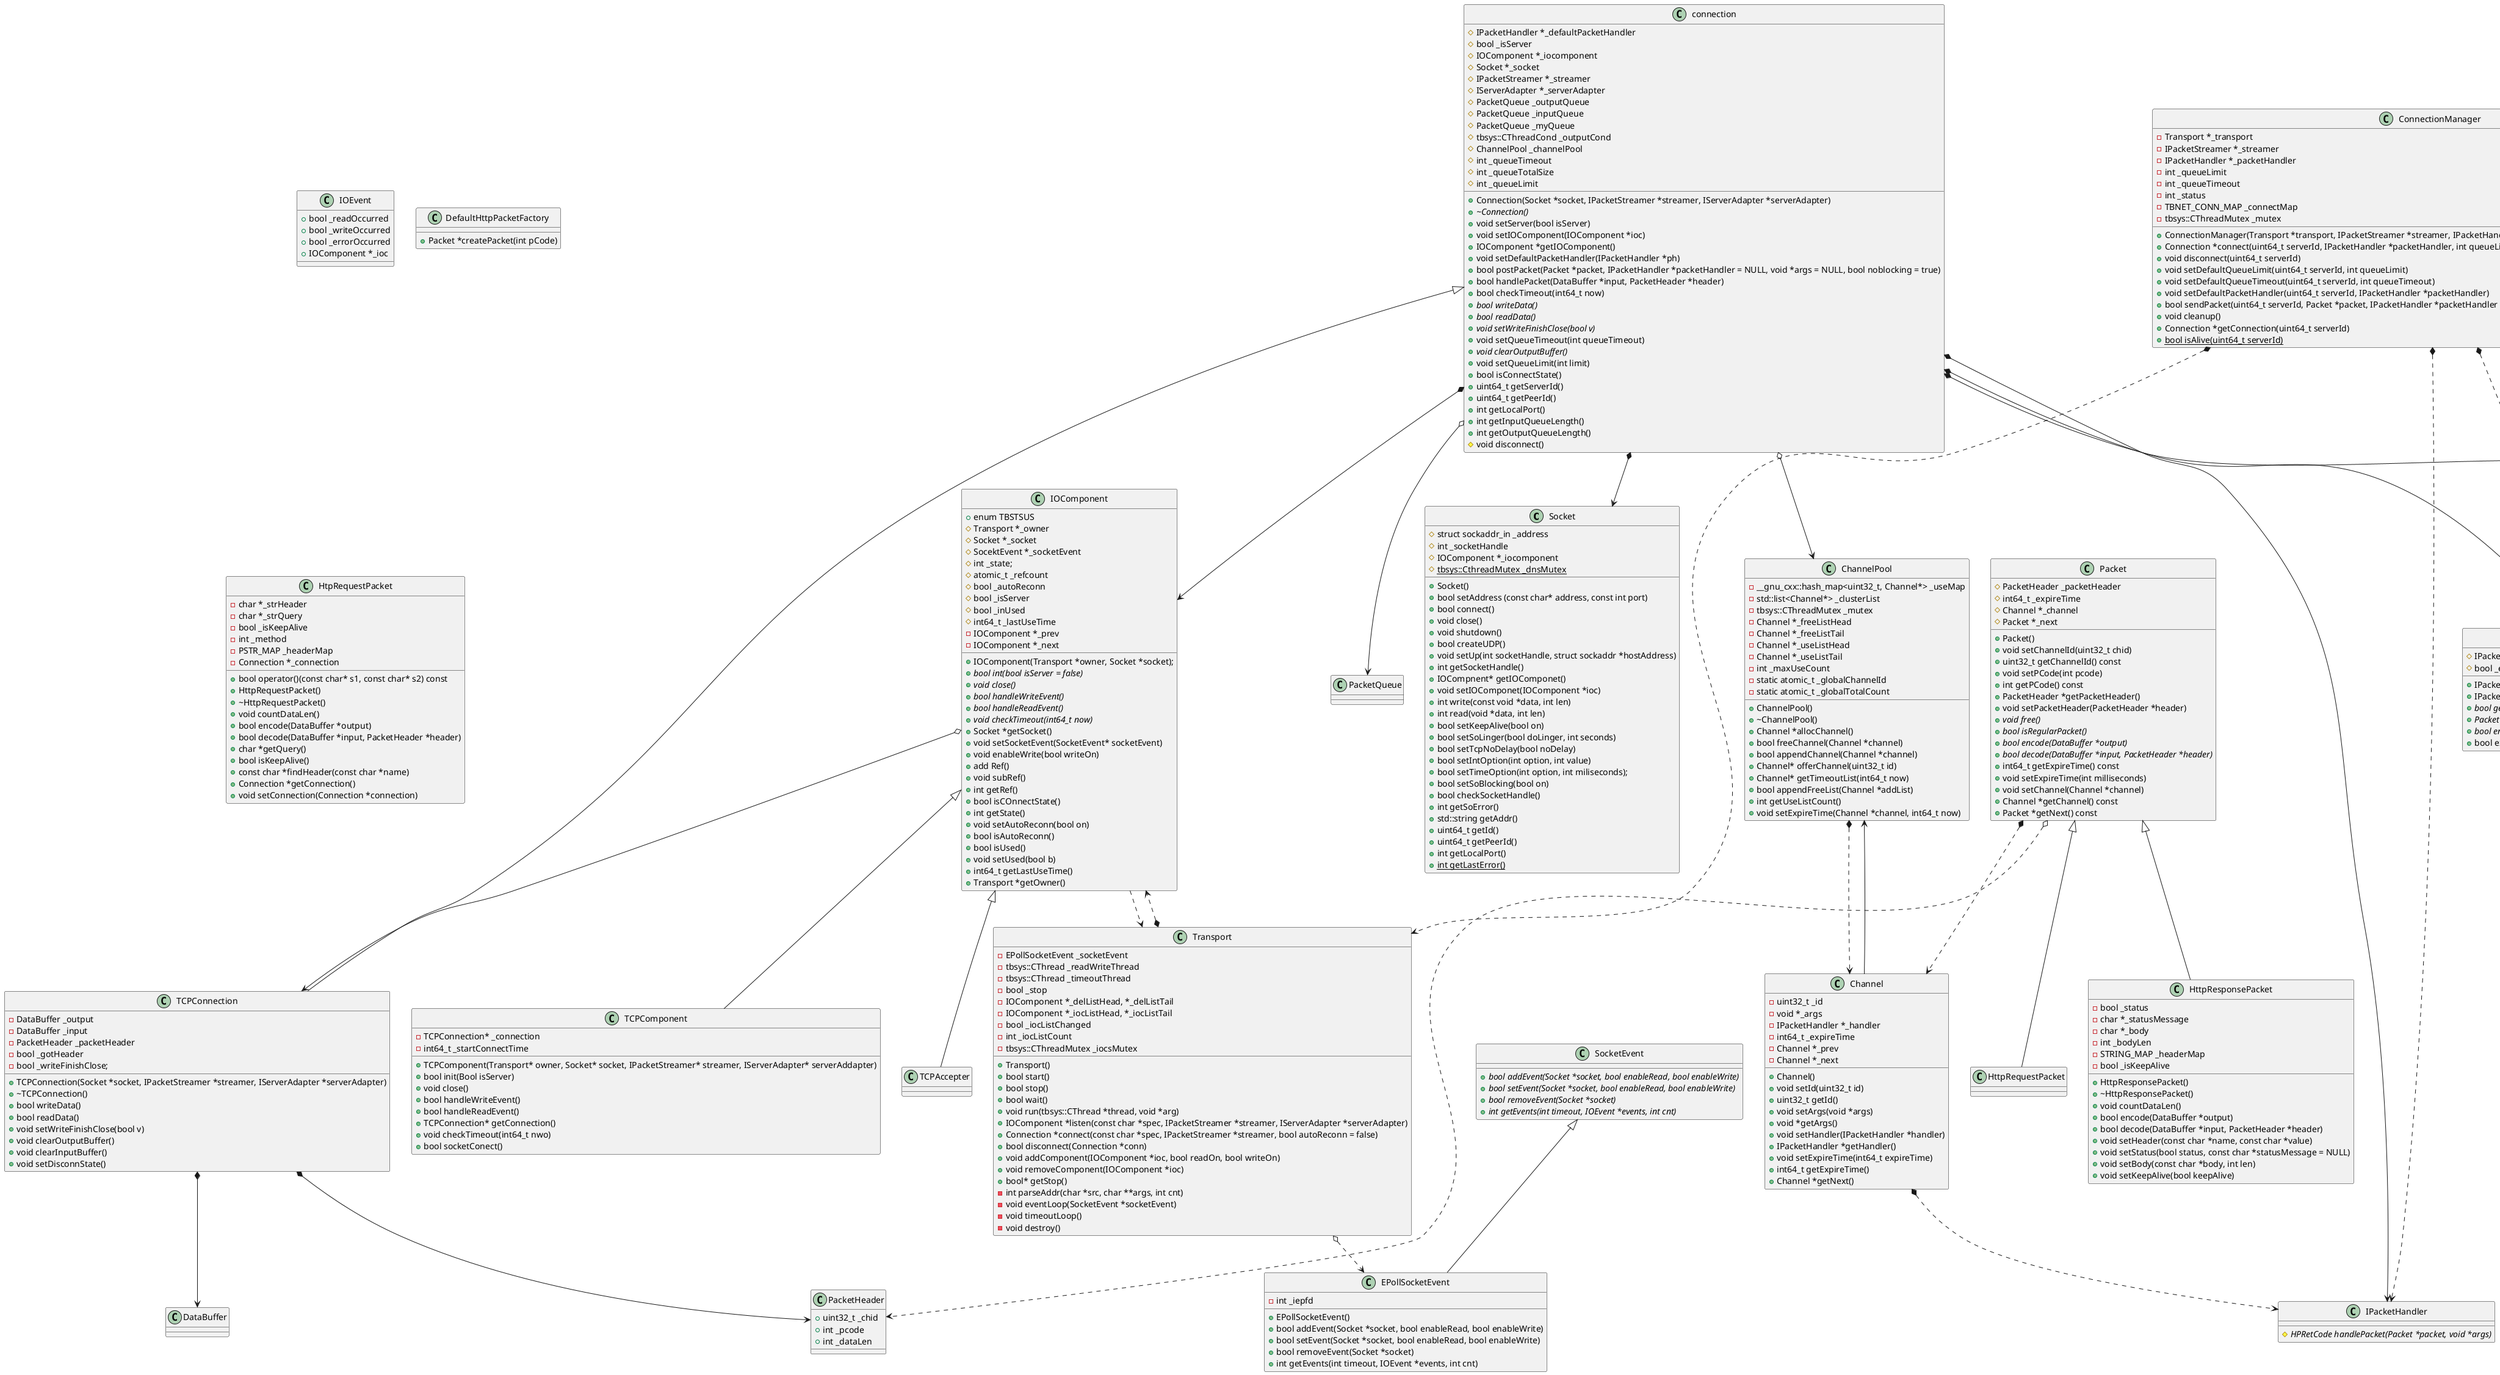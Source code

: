 @startuml
class Socket {
    + Socket()
    + bool setAddress (const char* address, const int port)
    + bool connect()
    + void close()
    + void shutdown()
    + bool createUDP()
    + void setUp(int socketHandle, struct sockaddr *hostAddress)
    + int getSocketHandle()
    + IOCompnent* getIOComponet()
    + void setIOComponet(IOComponent *ioc)
    + int write(const void *data, int len)
    + int read(void *data, int len)
    + bool setKeepAlive(bool on)
    + bool setSoLinger(bool doLinger, int seconds)
    + bool setTcpNoDelay(bool noDelay)
    + bool setIntOption(int option, int value)
    + bool setTimeOption(int option, int miliseconds);
    + bool setSoBlocking(bool on)
    + bool checkSocketHandle()
    + int getSoError()
    + std::string getAddr()
    + uint64_t getId()
    + uint64_t getPeerId()
    + int getLocalPort()
    + {static} int getLastError()
    # struct sockaddr_in _address
    # int _socketHandle
    # IOComponent *_iocomponent
    # {static} tbsys::CthreadMutex _dnsMutex
}

class IOEvent {
    + bool _readOccurred
    + bool _writeOccurred
    + bool _errorOccurred
    + IOComponent *_ioc
}

class SocketEvent {
    + {abstract}  bool addEvent(Socket *socket, bool enableRead, bool enableWrite)
    + {abstract}  bool setEvent(Socket *socket, bool enableRead, bool enableWrite)
    + {abstract}  bool removeEvent(Socket *socket)
    + {abstract}  int getEvents(int timeout, IOEvent *events, int cnt)
}

class EPollSocketEvent {
    + EPollSocketEvent()
    + bool addEvent(Socket *socket, bool enableRead, bool enableWrite)
    + bool setEvent(Socket *socket, bool enableRead, bool enableWrite)
    + bool removeEvent(Socket *socket)
    + int getEvents(int timeout, IOEvent *events, int cnt)
    - int _iepfd
}

SocketEvent <|-- EPollSocketEvent


IOComponent ..> Transport
class IOComponent {
    + enum TBSTSUS
    + IOComponent(Transport *owner, Socket *socket);
    + {abstract} bool int(bool isServer = false)
    + {abstract} void close()
    + {abstract} bool handleWriteEvent()
    + {abstract} bool handleReadEvent()
    + {abstract} void checkTimeout(int64_t now)
    + Socket *getSocket()
    + void setSocketEvent(SocketEvent* socketEvent)
    + void enableWrite(bool writeOn)
    + add Ref()
    + void subRef()
    + int getRef()
    + bool isCOnnectState()
    + int getState()
    + void setAutoReconn(bool on)
    + bool isAutoReconn()
    + bool isUsed()
    + void setUsed(bool b)
    + int64_t getLastUseTime()
    + Transport *getOwner()
    # Transport *_owner
    # Socket *_socket
    # SocektEvent *_socketEvent
    # int _state;
    # atomic_t _refcount
    # bool _autoReconn
    # bool _isServer
    # bool _inUsed
    # int64_t _lastUseTime
    - IOComponent *_prev
    - IOComponent *_next
}

IOComponent <|-- TCPComponent
IOComponent o--> TCPConnection
class TCPComponent {
    + TCPComponent(Transport* owner, Socket* socket, IPacketStreamer* streamer, IServerAdapter* serverAddapter)
    + bool init(Bool isServer)
    + void close()
    + bool handleWriteEvent()
    + bool handleReadEvent()
    + TCPConnection* getConnection()
    + void checkTimeout(int64_t nwo)
    + bool socketConect()
    - TCPConnection* _connection
    - int64_t _startConnectTime
}

connection<|--TCPConnection 
TCPConnection *-->DataBuffer
TCPConnection *-->PacketHeader
class TCPConnection {
    + TCPConnection(Socket *socket, IPacketStreamer *streamer, IServerAdapter *serverAdapter)
    + ~TCPConnection()
    + bool writeData()
    + bool readData()
    + void setWriteFinishClose(bool v)
    + void clearOutputBuffer()
    + void clearInputBuffer()
    + void setDisconnState()

	- DataBuffer _output
	- DataBuffer _input
	- PacketHeader _packetHeader
	- bool _gotHeader
	- bool _writeFinishClose;

}

connection *--> IPacketHandler
connection *--> IOComponent
connection *--> Socket
connection *--> IPacketStreamer
connection *--> IServerAdapter
connection o--> PacketQueue
connection o--> ChannelPool
class connection {
    + Connection(Socket *socket, IPacketStreamer *streamer, IServerAdapter *serverAdapter)
    + {abstract} ~Connection()
    + void setServer(bool isServer)
    + void setIOComponent(IOComponent *ioc)
    + IOComponent *getIOComponent()
    + void setDefaultPacketHandler(IPacketHandler *ph)
    + bool postPacket(Packet *packet, IPacketHandler *packetHandler = NULL, void *args = NULL, bool noblocking = true)
    + bool handlePacket(DataBuffer *input, PacketHeader *header)
    + bool checkTimeout(int64_t now)
    + {abstract} bool writeData()
    + {abstract} bool readData()
    + {abstract} void setWriteFinishClose(bool v)
    + void setQueueTimeout(int queueTimeout)
    + {abstract} void clearOutputBuffer()
    + void setQueueLimit(int limit)
    + bool isConnectState()
    + uint64_t getServerId()
    + uint64_t getPeerId()
    + int getLocalPort()
    + int getInputQueueLength()
    + int getOutputQueueLength()
    # void disconnect()

	# IPacketHandler *_defaultPacketHandler
    # bool _isServer
    # IOComponent *_iocomponent
    # Socket *_socket
    # IPacketStreamer *_streamer
    # IServerAdapter *_serverAdapter
    # PacketQueue _outputQueue
    # PacketQueue _inputQueue
    # PacketQueue _myQueue
    # tbsys::CThreadCond _outputCond
    # ChannelPool _channelPool
    # int _queueTimeout
    # int _queueTotalSize
    # int _queueLimit
}

class PacketHeader {
    + uint32_t _chid
    + int _pcode
    + int _dataLen
}

class IPacketHandler {
	# {abstract} HPRetCode handlePacket(Packet *packet, void *args)
}

Packet o..>PacketHeader
Packet *..>Channel
class Packet {
    + Packet()
    + void setChannelId(uint32_t chid)
    + uint32_t getChannelId() const
    + void setPCode(int pcode)
    + int getPCode() const
    + PacketHeader *getPacketHeader()
    + void setPacketHeader(PacketHeader *header)
    + {abstract} void free()
    + {abstract} bool isRegularPacket()
    + {abstract} bool encode(DataBuffer *output)
    + {abstract} bool decode(DataBuffer *input, PacketHeader *header)
    + int64_t getExpireTime() const
    + void setExpireTime(int milliseconds)
    + void setChannel(Channel *channel)
    + Channel *getChannel() const
    + Packet *getNext() const

    # PacketHeader _packetHeader
    # int64_t _expireTime
    # Channel *_channel
    # Packet *_next
}

Channel *..> IPacketHandler
Channel --> ChannelPool
class Channel {
    + Channel()
    + void setId(uint32_t id)
    + uint32_t getId()
    + void setArgs(void *args)
    + void *getArgs()
    + void setHandler(IPacketHandler *handler)
    + IPacketHandler *getHandler()
    + void setExpireTime(int64_t expireTime)
    + int64_t getExpireTime()
    + Channel *getNext()
    - uint32_t _id
    - void *_args
    - IPacketHandler *_handler
    - int64_t _expireTime
    - Channel *_prev
    - Channel *_next
}

ChannelPool *..> Channel
class ChannelPool {
    + ChannelPool()
    + ~ChannelPool()
    + Channel *allocChannel()
    + bool freeChannel(Channel *channel)
    + bool appendChannel(Channel *channel)
    + Channel* offerChannel(uint32_t id)
    + Channel* getTimeoutList(int64_t now)
    + bool appendFreeList(Channel *addList)
    + int getUseListCount()
    + void setExpireTime(Channel *channel, int64_t now)
    - __gnu_cxx::hash_map<uint32_t, Channel*> _useMap
    - std::list<Channel*> _clusterList
    - tbsys::CThreadMutex _mutex
    - Channel *_freeListHead
    - Channel *_freeListTail
    - Channel *_useListHead
    - Channel *_useListTail
    - int _maxUseCount
    - static atomic_t _globalChannelId
    - static atomic_t _globalTotalCount
}

Transport o..> EPollSocketEvent 
Transport *..> IOComponent
class Transport {
     + Transport()
     + bool start()
     + bool stop()
     + bool wait()
     + void run(tbsys::CThread *thread, void *arg)
     + IOComponent *listen(const char *spec, IPacketStreamer *streamer, IServerAdapter *serverAdapter)
     + Connection *connect(const char *spec, IPacketStreamer *streamer, bool autoReconn = false)
     + bool disconnect(Connection *conn)
     + void addComponent(IOComponent *ioc, bool readOn, bool writeOn)
     + void removeComponent(IOComponent *ioc)
     + bool* getStop()
     - int parseAddr(char *src, char **args, int cnt)
     - void eventLoop(SocketEvent *socketEvent)
     - void timeoutLoop()
     - void destroy()

     - EPollSocketEvent _socketEvent
     - tbsys::CThread _readWriteThread
     - tbsys::CThread _timeoutThread
     - bool _stop
     - IOComponent *_delListHead, *_delListTail
     - IOComponent *_iocListHead, *_iocListTail
     - bool _iocListChanged
     - int _iocListCount
     - tbsys::CThreadMutex _iocsMutex
}

IPacketStreamer o..>IPacketFactory
class IPacketStreamer {
    + IPacketStreamer()
    + IPacketStreamer(IPacketFactory *factory)
    + {abstract} bool getPacketInfo(DataBuffer *input, PacketHeader *header, bool *broken)
    + {abstract} Packet *decode(DataBuffer *input, PacketHeader *header)
    + {abstract} bool encode(Packet *packet, DataBuffer *output)
    + bool existPacketHeader()

    # IPacketFactory *_factory
    # bool _existPacketHeader
}

class IPacketFactory{
	+ {abstract} Packet *createPacket(int pcode)
}

IPacketStreamer <|-- DefaultPacketStreamer
class DefaultPacketStreamer {
    + DefaultPacketStreamer();
    + DefaultPacketStreamer(IPacketFactory *factory);
    + ~DefaultPacketStreamer();
    + void setPacketFactory(IPacketFactory *factory);
    + bool getPacketInfo(DataBuffer *input, PacketHeader *header, bool *broken);
    + Packet *decode(DataBuffer *input, PacketHeader *header);
    + bool encode(Packet *packet, DataBuffer *output);
    + {static} void setPacketFlag(int flag); 

    + {static} int _nPacketFlag
}


IOComponent<|--TCPAccepter
TCPAcceptor *..>IPacketStreamer
TCPAcceptor *..>IServerAdapter
class TCPAcceptor {
    + TCPAcceptor(Transport *owner, Socket *socket,IPacketStreamer *streamer, IServerAdapter *serverAdapter)
	+ bool init(bool isServer = false);
    + bool handleReadEvent();
    + bool handleWriteEvent()
    + void checkTimeout(int64_t now);
    - IPacketStreamer *_streamer
    - IServerAdapter *_serverAdapter
}

class IServerAdapter {
    + {abstract} IPacketHandler::HPRetCode handlePacket(Connection *connection, Packet *packet)
    + {abstract} bool handleBatchPacket(Connection *connection, PacketQueue &packetQueue)
    + IServerAdapter()
    + {abstract} ~IServerAdapter() 
    + void setBatchPushPacket(bool value)

	- bool _batchPushPacket
}

ConnectionManager *..> Transport
ConnectionManager *..> IPacketStreamer
ConnectionManager *..> IPacketHandler
class ConnectionManager {
    + ConnectionManager(Transport *transport, IPacketStreamer *streamer, IPacketHandler *packetHandler)
    + Connection *connect(uint64_t serverId, IPacketHandler *packetHandler, int queueLimit, int queueTimeout)
    + void disconnect(uint64_t serverId)
    + void setDefaultQueueLimit(uint64_t serverId, int queueLimit)
    + void setDefaultQueueTimeout(uint64_t serverId, int queueTimeout)
    + void setDefaultPacketHandler(uint64_t serverId, IPacketHandler *packetHandler)
    + bool sendPacket(uint64_t serverId, Packet *packet, IPacketHandler *packetHandler = NULL, void *args = NULL, bool noblocking = true)
    + void cleanup()
    + Connection *getConnection(uint64_t serverId)
    + {static} bool isAlive(uint64_t serverId)
    - Transport *_transport
    - IPacketStreamer *_streamer
    - IPacketHandler *_packetHandler
    - int _queueLimit
    - int _queueTimeout
    - int _status
    - TBNET_CONN_MAP _connectMap
    - tbsys::CThreadMutex _mutex
}

DefaultPacketStreamer<|..HttpPacketStreamer
class HttpPacketStreamer {
	+ HttpPacketStreamer()
	+ HttpPacketStreamer(IPacketFactory *factory)
	+ bool getPacketInfo(DataBuffer *input, PacketHeader *header, bool *broken);
    + void setHttpPacketCode(int code)
	- int _httpPacketCode
}

class DefaultHttpPacketFactory {
	+ Packet *createPacket(int pCode)
}

HttpRequsetPacket *..> Connection
Packet <|-- HttpRequestPacket
class HtpRequestPacket {
    + bool operator()(const char* s1, const char* s2) const
    + HttpRequestPacket()
    + ~HttpRequestPacket()
    + void countDataLen()
    + bool encode(DataBuffer *output)
    + bool decode(DataBuffer *input, PacketHeader *header)
    + char *getQuery()
    + bool isKeepAlive()
    + const char *findHeader(const char *name)
    + Connection *getConnection()
    + void setConnection(Connection *connection)
    - char *_strHeader
    - char *_strQuery
    - bool _isKeepAlive
    - int _method
    - PSTR_MAP _headerMap
    - Connection *_connection
}

Packet <|-- HttpResponsePacket
class HttpResponsePacket {
    + HttpResponsePacket()
    + ~HttpResponsePacket()
    + void countDataLen()
    + bool encode(DataBuffer *output)
    + bool decode(DataBuffer *input, PacketHeader *header)
    + void setHeader(const char *name, const char *value)
    + void setStatus(bool status, const char *statusMessage = NULL)
    + void setBody(const char *body, int len)
    + void setKeepAlive(bool keepAlive)
    - bool _status
    - char *_statusMessage
    - char *_body
    - int _bodyLen
    - STRING_MAP _headerMap
    - bool _isKeepAlive
}

@enduml


